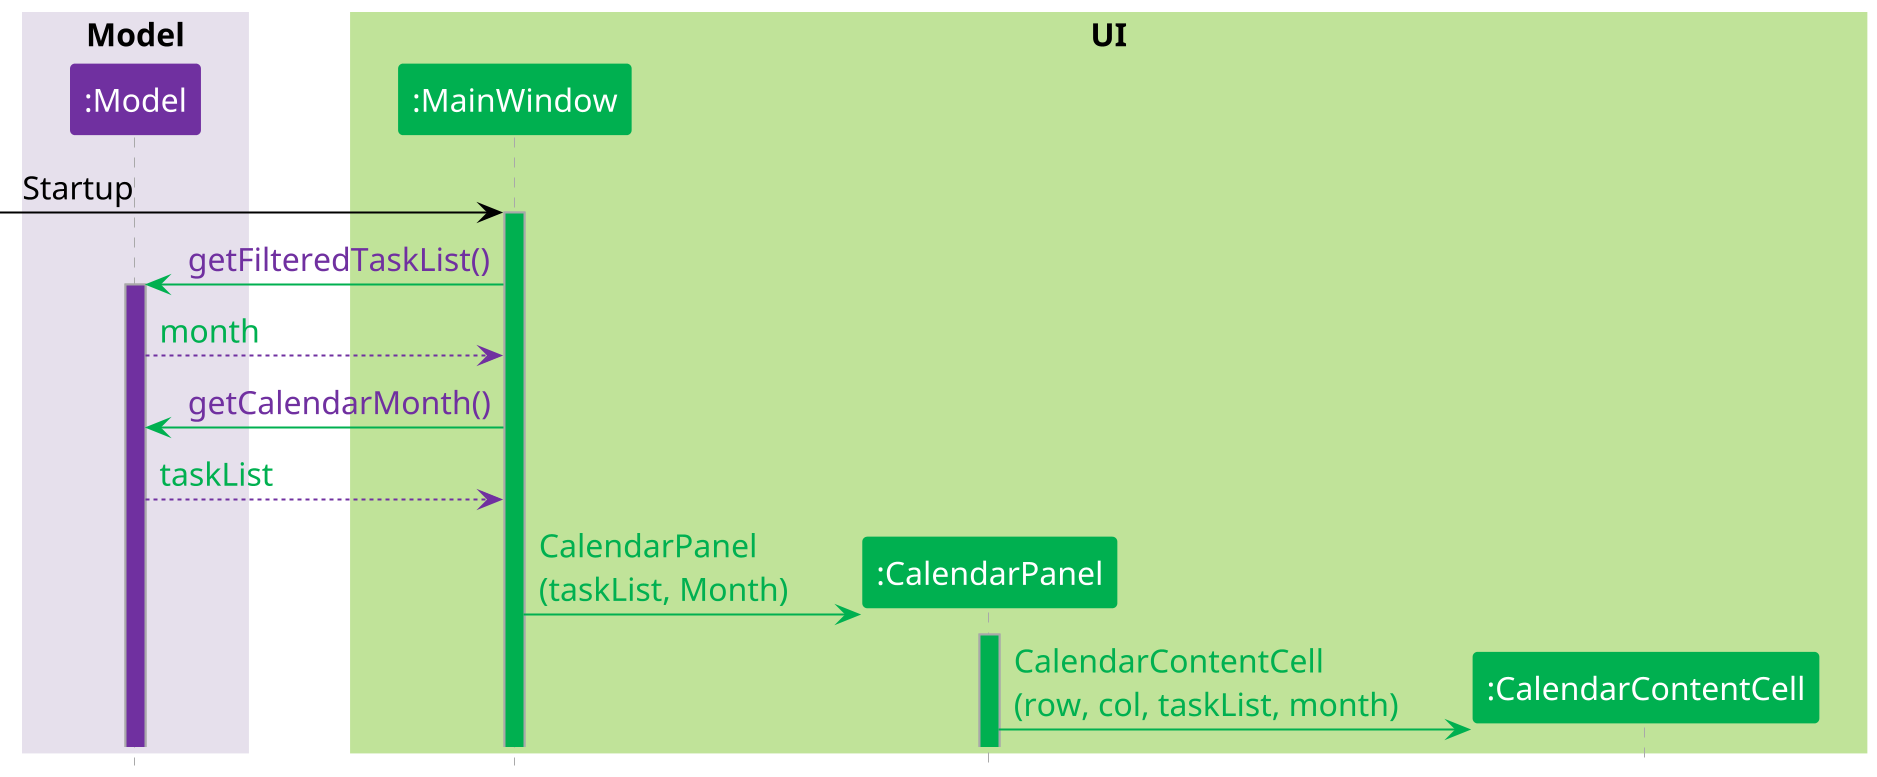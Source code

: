 @startuml CalendarRenderSequence

scale 2
skinparam defaultFontName Calibri
skinparam defaultFontSize 16
skinparam BoxPadding 10
skinparam ParticipantPadding 20
skinparam shadowing false
hide stereotype

skinparam sequence {
    BoxBorderColor transparent
    BoxFontSize 20

    ParticipantBorderColor<<ui>> #00B050
    ParticipantBackgroundColor<<ui>> #00B050

    ParticipantBorderColor<<logic>> #0070C0
    ParticipantBackgroundColor<<logic>> #0070C0

    ParticipantBorderColor<<model>> #7030A0
    ParticipantBackgroundColor<<model>> #7030A0

    LifeLineBorderColor DarkGrey
    LifeLineBackgroundColor #00B050
    ParticipantFontColor #FFFFFF

    ArrowColor #00B050
    ArrowBorderColor #00B050
    ArrowFontColor #00B050
}

box "Model" #E6E0EC
    participant model as ":Model" <<model>>
end box
' box "Logic" #DCE6F2
'     participant logicManager as ":LogicManager" <<logic>>
'     participant appParser as ":AppParser" <<logic>>
'     participant calendarParser as ":CalendarParser" <<logic>>
'     participant showCommandParser as ":ShowCommandParser" <<logic>>
'     participant showCommand as "s:ShowCommand" <<logic>>
'     participant result as "result:Command Result" <<logic>>
' end box
box "UI" #C0E399
    participant mainWindow as ":MainWindow" <<ui>>
    participant calendarPanel as ":CalendarPanel" <<ui>>
    participant calendarContentCell as ":CalendarContentCell" <<ui>>
end box

' autoactivate on
hide footbox

[-[#000000]>mainWindow: <color:#000000> Startup
activate mainWindow
mainWindow -> model: <color:#7030A0> getFilteredTaskList()
activate model #7030A0
model --[#7030A0]> mainWindow: month
mainWindow -> model: <color:#7030A0> getCalendarMonth()
model --[#7030A0]> mainWindow: taskList
create calendarPanel
mainWindow -> calendarPanel: CalendarPanel\n(taskList, Month)
activate calendarPanel
create calendarContentCell
calendarPanel -> calendarContentCell : CalendarContentCell\n(row, col, taskList, month)



@enduml